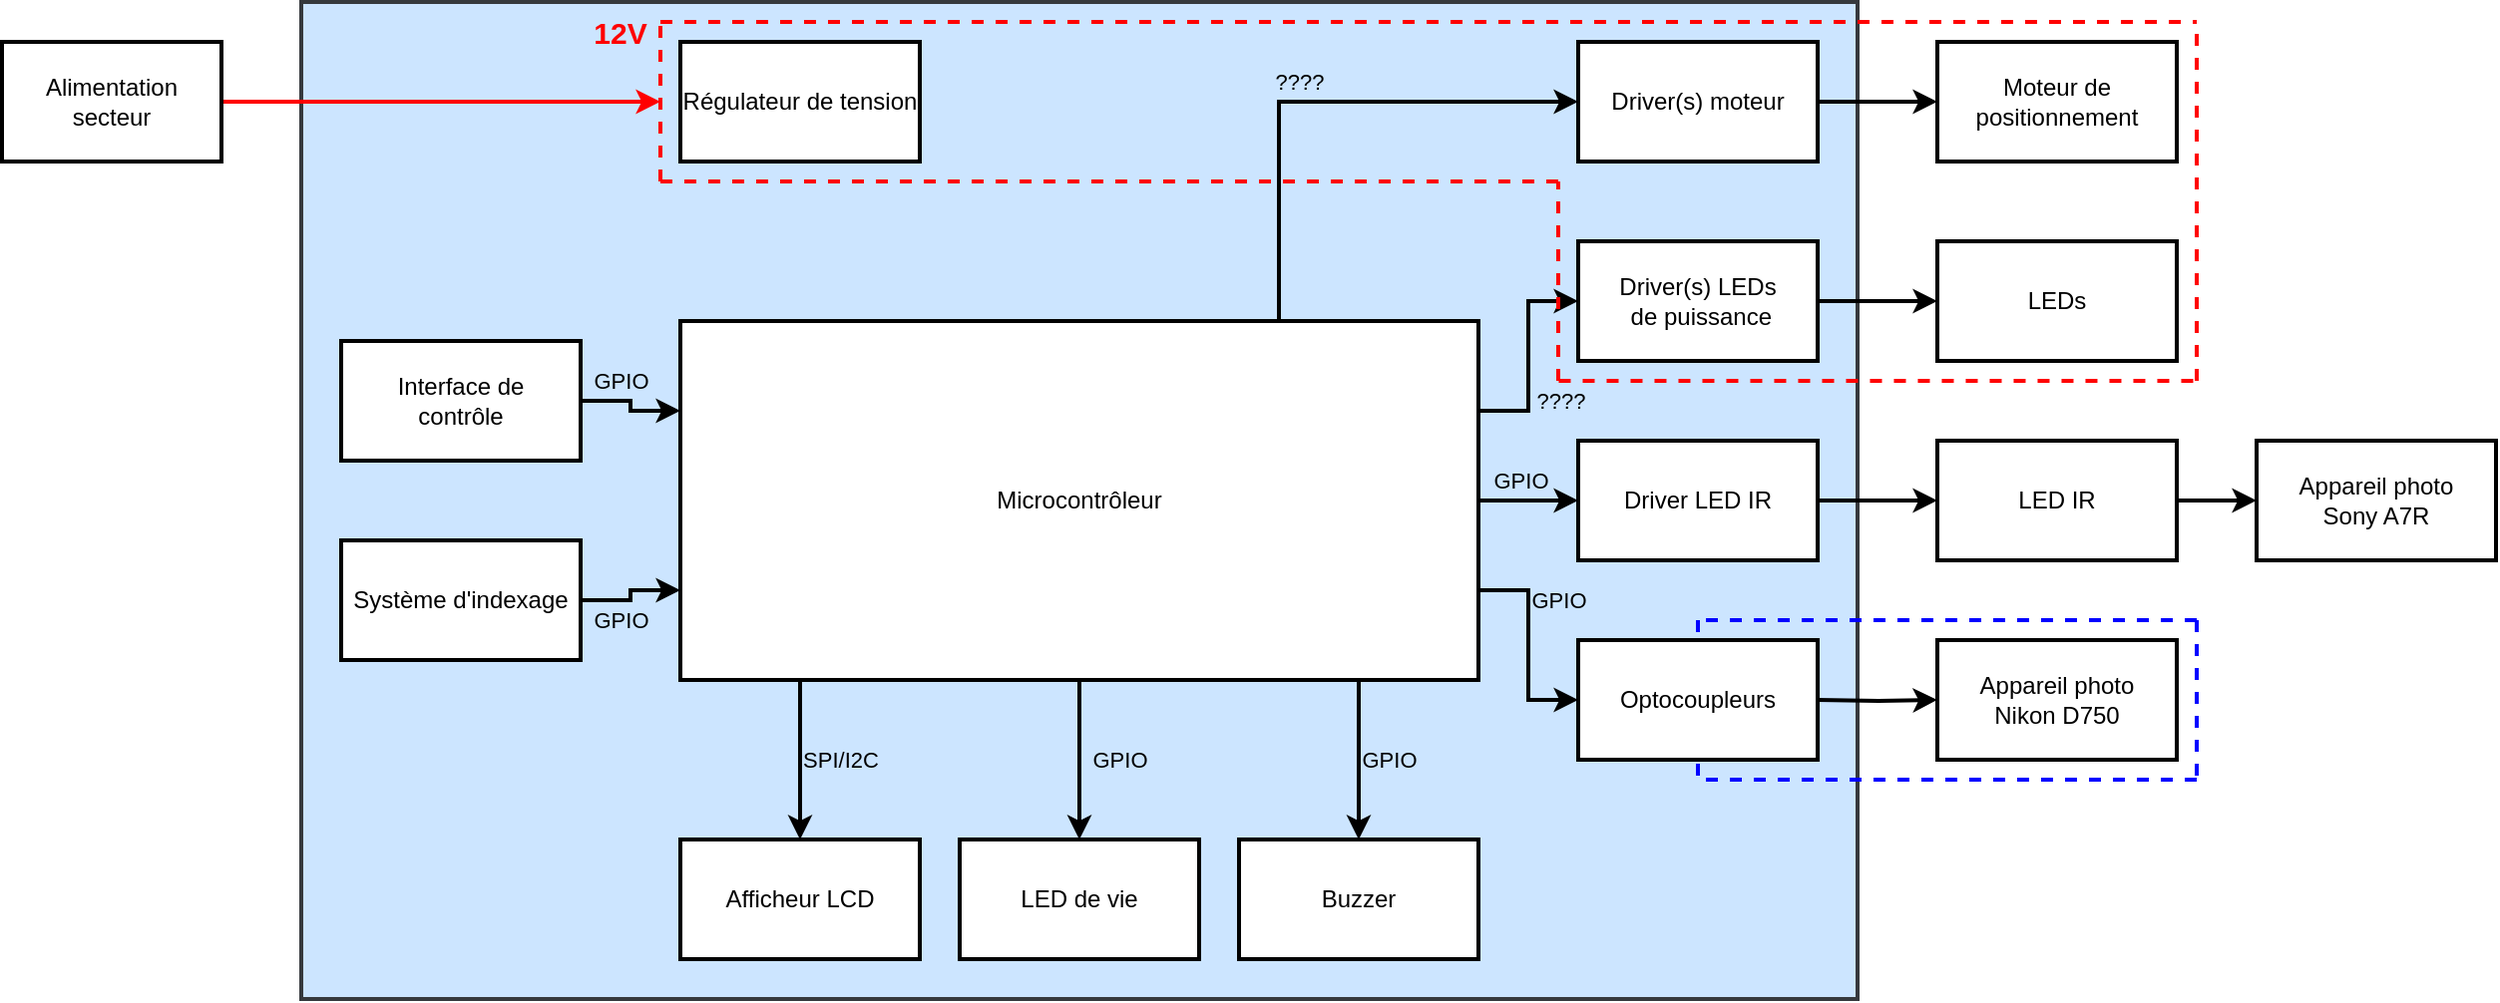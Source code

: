 <mxfile version="21.6.7">
  <diagram name="Page-1" id="sAueeR_DeyDTOokNU9W1">
    <mxGraphModel dx="2364" dy="685" grid="1" gridSize="10" guides="1" tooltips="1" connect="1" arrows="1" fold="1" page="1" pageScale="1" pageWidth="1169" pageHeight="1654" math="0" shadow="0">
      <root>
        <mxCell id="0" />
        <mxCell id="1" parent="0" />
        <mxCell id="fqn3BlmnmB48ulFy7r9I-1" value="" style="rounded=0;whiteSpace=wrap;html=1;fillColor=#cce5ff;strokeColor=#36393d;strokeWidth=2;" parent="1" vertex="1">
          <mxGeometry x="40" y="120" width="780" height="500" as="geometry" />
        </mxCell>
        <mxCell id="52rDspOR7L93NlqgASMx-22" style="edgeStyle=orthogonalEdgeStyle;rounded=0;orthogonalLoop=1;jettySize=auto;html=1;entryX=0;entryY=0.5;entryDx=0;entryDy=0;strokeWidth=2;" parent="1" source="fqn3BlmnmB48ulFy7r9I-2" target="fqn3BlmnmB48ulFy7r9I-3" edge="1">
          <mxGeometry relative="1" as="geometry" />
        </mxCell>
        <mxCell id="fqn3BlmnmB48ulFy7r9I-2" value="&lt;div&gt;Driver(s) LEDs&lt;/div&gt;&amp;nbsp;de puissance" style="rounded=0;whiteSpace=wrap;html=1;strokeWidth=2;" parent="1" vertex="1">
          <mxGeometry x="680" y="240" width="120" height="60" as="geometry" />
        </mxCell>
        <mxCell id="fqn3BlmnmB48ulFy7r9I-3" value="LEDs" style="rounded=0;whiteSpace=wrap;html=1;strokeWidth=2;" parent="1" vertex="1">
          <mxGeometry x="860" y="240" width="120" height="60" as="geometry" />
        </mxCell>
        <mxCell id="52rDspOR7L93NlqgASMx-21" style="edgeStyle=orthogonalEdgeStyle;rounded=0;orthogonalLoop=1;jettySize=auto;html=1;exitX=1;exitY=0.5;exitDx=0;exitDy=0;entryX=0;entryY=0.5;entryDx=0;entryDy=0;strokeWidth=2;" parent="1" source="fqn3BlmnmB48ulFy7r9I-5" target="fqn3BlmnmB48ulFy7r9I-6" edge="1">
          <mxGeometry relative="1" as="geometry" />
        </mxCell>
        <mxCell id="fqn3BlmnmB48ulFy7r9I-5" value="Driver(s) moteur" style="rounded=0;whiteSpace=wrap;html=1;strokeWidth=2;" parent="1" vertex="1">
          <mxGeometry x="680" y="140" width="120" height="60" as="geometry" />
        </mxCell>
        <mxCell id="fqn3BlmnmB48ulFy7r9I-6" value="Moteur de positionnement" style="rounded=0;whiteSpace=wrap;html=1;strokeWidth=2;" parent="1" vertex="1">
          <mxGeometry x="860" y="140" width="120" height="60" as="geometry" />
        </mxCell>
        <mxCell id="fqn3BlmnmB48ulFy7r9I-7" value="Afficheur LCD" style="rounded=0;whiteSpace=wrap;html=1;strokeWidth=2;" parent="1" vertex="1">
          <mxGeometry x="230" y="540" width="120" height="60" as="geometry" />
        </mxCell>
        <mxCell id="n2ihInhJ-IvaEsw8NIyU-6" style="edgeStyle=orthogonalEdgeStyle;rounded=0;orthogonalLoop=1;jettySize=auto;html=1;entryX=0;entryY=0.25;entryDx=0;entryDy=0;strokeWidth=2;" edge="1" parent="1" source="fqn3BlmnmB48ulFy7r9I-8" target="52rDspOR7L93NlqgASMx-8">
          <mxGeometry relative="1" as="geometry" />
        </mxCell>
        <mxCell id="n2ihInhJ-IvaEsw8NIyU-49" value="&lt;div&gt;GPIO&lt;/div&gt;" style="edgeLabel;html=1;align=center;verticalAlign=middle;resizable=0;points=[];labelBackgroundColor=none;" vertex="1" connectable="0" parent="n2ihInhJ-IvaEsw8NIyU-6">
          <mxGeometry x="-0.571" relative="1" as="geometry">
            <mxPoint x="8" y="-10" as="offset" />
          </mxGeometry>
        </mxCell>
        <mxCell id="fqn3BlmnmB48ulFy7r9I-8" value="&lt;div&gt;Interface de &lt;br&gt;&lt;/div&gt;&lt;div&gt;contrôle&lt;/div&gt;" style="rounded=0;whiteSpace=wrap;html=1;strokeWidth=2;" parent="1" vertex="1">
          <mxGeometry x="60" y="290" width="120" height="60" as="geometry" />
        </mxCell>
        <mxCell id="52rDspOR7L93NlqgASMx-2" value="Régulateur de tension" style="rounded=0;whiteSpace=wrap;html=1;strokeWidth=2;" parent="1" vertex="1">
          <mxGeometry x="230" y="140" width="120" height="60" as="geometry" />
        </mxCell>
        <mxCell id="n2ihInhJ-IvaEsw8NIyU-15" style="edgeStyle=orthogonalEdgeStyle;rounded=0;orthogonalLoop=1;jettySize=auto;html=1;entryX=0;entryY=0.5;entryDx=0;entryDy=0;strokeWidth=2;" edge="1" parent="1" source="52rDspOR7L93NlqgASMx-3" target="52rDspOR7L93NlqgASMx-7">
          <mxGeometry relative="1" as="geometry" />
        </mxCell>
        <mxCell id="52rDspOR7L93NlqgASMx-3" value="LED IR" style="rounded=0;whiteSpace=wrap;html=1;strokeWidth=2;" parent="1" vertex="1">
          <mxGeometry x="860" y="340" width="120" height="60" as="geometry" />
        </mxCell>
        <mxCell id="52rDspOR7L93NlqgASMx-23" style="edgeStyle=orthogonalEdgeStyle;rounded=0;orthogonalLoop=1;jettySize=auto;html=1;exitX=1;exitY=0.5;exitDx=0;exitDy=0;entryX=0;entryY=0.5;entryDx=0;entryDy=0;strokeWidth=2;" parent="1" source="52rDspOR7L93NlqgASMx-4" target="52rDspOR7L93NlqgASMx-3" edge="1">
          <mxGeometry relative="1" as="geometry" />
        </mxCell>
        <mxCell id="52rDspOR7L93NlqgASMx-4" value="&lt;div&gt;Driver LED IR&lt;br&gt;&lt;/div&gt;" style="rounded=0;whiteSpace=wrap;html=1;strokeWidth=2;" parent="1" vertex="1">
          <mxGeometry x="680" y="340" width="120" height="60" as="geometry" />
        </mxCell>
        <mxCell id="52rDspOR7L93NlqgASMx-6" value="&lt;div&gt;Appareil photo&lt;br&gt;&lt;/div&gt;&lt;div&gt;Nikon D750&lt;br&gt;&lt;/div&gt;" style="rounded=0;whiteSpace=wrap;html=1;strokeWidth=2;" parent="1" vertex="1">
          <mxGeometry x="860" y="440" width="120" height="60" as="geometry" />
        </mxCell>
        <mxCell id="52rDspOR7L93NlqgASMx-7" value="&lt;div&gt;Appareil photo&lt;br&gt;&lt;/div&gt;&lt;div&gt;Sony A7R&lt;br&gt;&lt;/div&gt;" style="rounded=0;whiteSpace=wrap;html=1;strokeWidth=2;" parent="1" vertex="1">
          <mxGeometry x="1020" y="340" width="120" height="60" as="geometry" />
        </mxCell>
        <mxCell id="52rDspOR7L93NlqgASMx-14" style="edgeStyle=orthogonalEdgeStyle;rounded=0;orthogonalLoop=1;jettySize=auto;html=1;exitX=0.25;exitY=1;exitDx=0;exitDy=0;entryX=0.5;entryY=0;entryDx=0;entryDy=0;strokeWidth=2;" parent="1" source="52rDspOR7L93NlqgASMx-8" target="fqn3BlmnmB48ulFy7r9I-7" edge="1">
          <mxGeometry relative="1" as="geometry">
            <Array as="points">
              <mxPoint x="290" y="460" />
            </Array>
          </mxGeometry>
        </mxCell>
        <mxCell id="n2ihInhJ-IvaEsw8NIyU-53" value="SPI/I2C" style="edgeLabel;html=1;align=center;verticalAlign=middle;resizable=0;points=[];labelBackgroundColor=none;" vertex="1" connectable="0" parent="52rDspOR7L93NlqgASMx-14">
          <mxGeometry x="0.263" y="2" relative="1" as="geometry">
            <mxPoint x="18" y="4" as="offset" />
          </mxGeometry>
        </mxCell>
        <mxCell id="n2ihInhJ-IvaEsw8NIyU-1" style="edgeStyle=orthogonalEdgeStyle;rounded=0;orthogonalLoop=1;jettySize=auto;html=1;exitX=0.5;exitY=1;exitDx=0;exitDy=0;entryX=0.5;entryY=0;entryDx=0;entryDy=0;strokeWidth=2;" edge="1" parent="1" source="52rDspOR7L93NlqgASMx-8" target="220DTqXSZQvsgX-sUDnP-1">
          <mxGeometry relative="1" as="geometry" />
        </mxCell>
        <mxCell id="n2ihInhJ-IvaEsw8NIyU-52" value="GPIO" style="edgeLabel;html=1;align=center;verticalAlign=middle;resizable=0;points=[];labelBackgroundColor=none;" vertex="1" connectable="0" parent="n2ihInhJ-IvaEsw8NIyU-1">
          <mxGeometry x="-0.105" y="-1" relative="1" as="geometry">
            <mxPoint x="21" y="4" as="offset" />
          </mxGeometry>
        </mxCell>
        <mxCell id="n2ihInhJ-IvaEsw8NIyU-2" style="edgeStyle=orthogonalEdgeStyle;rounded=0;orthogonalLoop=1;jettySize=auto;html=1;exitX=0.75;exitY=1;exitDx=0;exitDy=0;entryX=0.5;entryY=0;entryDx=0;entryDy=0;strokeWidth=2;" edge="1" parent="1" source="52rDspOR7L93NlqgASMx-8" target="52rDspOR7L93NlqgASMx-43">
          <mxGeometry relative="1" as="geometry">
            <Array as="points">
              <mxPoint x="570" y="460" />
            </Array>
          </mxGeometry>
        </mxCell>
        <mxCell id="n2ihInhJ-IvaEsw8NIyU-51" value="GPIO" style="edgeLabel;html=1;align=center;verticalAlign=middle;resizable=0;points=[];labelBackgroundColor=none;" vertex="1" connectable="0" parent="n2ihInhJ-IvaEsw8NIyU-2">
          <mxGeometry x="0.352" y="-1" relative="1" as="geometry">
            <mxPoint x="16" y="-1" as="offset" />
          </mxGeometry>
        </mxCell>
        <mxCell id="n2ihInhJ-IvaEsw8NIyU-9" style="edgeStyle=orthogonalEdgeStyle;rounded=0;orthogonalLoop=1;jettySize=auto;html=1;exitX=1;exitY=0.5;exitDx=0;exitDy=0;entryX=0;entryY=0.5;entryDx=0;entryDy=0;strokeWidth=2;" edge="1" parent="1" source="52rDspOR7L93NlqgASMx-8" target="52rDspOR7L93NlqgASMx-4">
          <mxGeometry relative="1" as="geometry" />
        </mxCell>
        <mxCell id="n2ihInhJ-IvaEsw8NIyU-54" value="GPIO" style="edgeLabel;html=1;align=center;verticalAlign=middle;resizable=0;points=[];labelBackgroundColor=none;" vertex="1" connectable="0" parent="n2ihInhJ-IvaEsw8NIyU-9">
          <mxGeometry x="-0.166" y="-2" relative="1" as="geometry">
            <mxPoint y="-12" as="offset" />
          </mxGeometry>
        </mxCell>
        <mxCell id="n2ihInhJ-IvaEsw8NIyU-11" style="edgeStyle=orthogonalEdgeStyle;rounded=0;orthogonalLoop=1;jettySize=auto;html=1;exitX=1;exitY=0.25;exitDx=0;exitDy=0;strokeWidth=2;" edge="1" parent="1" source="52rDspOR7L93NlqgASMx-8" target="fqn3BlmnmB48ulFy7r9I-2">
          <mxGeometry relative="1" as="geometry" />
        </mxCell>
        <mxCell id="n2ihInhJ-IvaEsw8NIyU-56" value="????" style="edgeLabel;html=1;align=center;verticalAlign=middle;resizable=0;points=[];labelBackgroundColor=none;" vertex="1" connectable="0" parent="n2ihInhJ-IvaEsw8NIyU-11">
          <mxGeometry x="-0.612" y="-2" relative="1" as="geometry">
            <mxPoint x="20" y="-7" as="offset" />
          </mxGeometry>
        </mxCell>
        <mxCell id="n2ihInhJ-IvaEsw8NIyU-12" style="edgeStyle=orthogonalEdgeStyle;rounded=0;orthogonalLoop=1;jettySize=auto;html=1;exitX=0.75;exitY=0;exitDx=0;exitDy=0;entryX=0;entryY=0.5;entryDx=0;entryDy=0;strokeWidth=2;" edge="1" parent="1" source="52rDspOR7L93NlqgASMx-8" target="fqn3BlmnmB48ulFy7r9I-5">
          <mxGeometry relative="1" as="geometry" />
        </mxCell>
        <mxCell id="n2ihInhJ-IvaEsw8NIyU-57" value="????" style="edgeLabel;html=1;align=center;verticalAlign=middle;resizable=0;points=[];labelBackgroundColor=none;" vertex="1" connectable="0" parent="n2ihInhJ-IvaEsw8NIyU-12">
          <mxGeometry x="0.637" y="-2" relative="1" as="geometry">
            <mxPoint x="-93" y="-12" as="offset" />
          </mxGeometry>
        </mxCell>
        <mxCell id="n2ihInhJ-IvaEsw8NIyU-46" style="edgeStyle=orthogonalEdgeStyle;rounded=0;orthogonalLoop=1;jettySize=auto;html=1;exitX=1;exitY=0.75;exitDx=0;exitDy=0;entryX=0;entryY=0.5;entryDx=0;entryDy=0;strokeWidth=2;" edge="1" parent="1" source="52rDspOR7L93NlqgASMx-8" target="n2ihInhJ-IvaEsw8NIyU-45">
          <mxGeometry relative="1" as="geometry" />
        </mxCell>
        <mxCell id="n2ihInhJ-IvaEsw8NIyU-55" value="GPIO" style="edgeLabel;html=1;align=center;verticalAlign=middle;resizable=0;points=[];labelBackgroundColor=none;" vertex="1" connectable="0" parent="n2ihInhJ-IvaEsw8NIyU-46">
          <mxGeometry x="-0.721" y="-2" relative="1" as="geometry">
            <mxPoint x="25" y="3" as="offset" />
          </mxGeometry>
        </mxCell>
        <mxCell id="52rDspOR7L93NlqgASMx-8" value="Microcontrôleur" style="rounded=0;whiteSpace=wrap;html=1;strokeWidth=2;" parent="1" vertex="1">
          <mxGeometry x="230" y="280" width="400" height="180" as="geometry" />
        </mxCell>
        <mxCell id="52rDspOR7L93NlqgASMx-39" style="edgeStyle=orthogonalEdgeStyle;rounded=0;orthogonalLoop=1;jettySize=auto;html=1;entryX=0;entryY=0.5;entryDx=0;entryDy=0;strokeWidth=2;" parent="1" target="52rDspOR7L93NlqgASMx-6" edge="1">
          <mxGeometry relative="1" as="geometry">
            <mxPoint x="800" y="470" as="sourcePoint" />
          </mxGeometry>
        </mxCell>
        <mxCell id="n2ihInhJ-IvaEsw8NIyU-5" style="edgeStyle=orthogonalEdgeStyle;rounded=0;orthogonalLoop=1;jettySize=auto;html=1;entryX=0;entryY=0.75;entryDx=0;entryDy=0;strokeWidth=2;" edge="1" parent="1" source="52rDspOR7L93NlqgASMx-42" target="52rDspOR7L93NlqgASMx-8">
          <mxGeometry relative="1" as="geometry" />
        </mxCell>
        <mxCell id="n2ihInhJ-IvaEsw8NIyU-47" value="GPIO" style="edgeLabel;html=1;align=center;verticalAlign=middle;resizable=0;points=[];labelBackgroundColor=none;" vertex="1" connectable="0" parent="n2ihInhJ-IvaEsw8NIyU-5">
          <mxGeometry x="-0.376" y="-1" relative="1" as="geometry">
            <mxPoint x="3" y="9" as="offset" />
          </mxGeometry>
        </mxCell>
        <mxCell id="52rDspOR7L93NlqgASMx-42" value="Système d&#39;indexage" style="rounded=0;whiteSpace=wrap;html=1;strokeWidth=2;" parent="1" vertex="1">
          <mxGeometry x="60" y="390" width="120" height="60" as="geometry" />
        </mxCell>
        <mxCell id="52rDspOR7L93NlqgASMx-43" value="Buzzer" style="rounded=0;whiteSpace=wrap;html=1;strokeWidth=2;" parent="1" vertex="1">
          <mxGeometry x="510" y="540" width="120" height="60" as="geometry" />
        </mxCell>
        <mxCell id="220DTqXSZQvsgX-sUDnP-1" value="LED de vie" style="rounded=0;whiteSpace=wrap;html=1;strokeWidth=2;" parent="1" vertex="1">
          <mxGeometry x="370" y="540" width="120" height="60" as="geometry" />
        </mxCell>
        <mxCell id="n2ihInhJ-IvaEsw8NIyU-21" value="" style="endArrow=none;html=1;rounded=0;dashed=1;strokeWidth=2;strokeColor=#FF0000;" edge="1" parent="1">
          <mxGeometry width="50" height="50" relative="1" as="geometry">
            <mxPoint x="220" y="130" as="sourcePoint" />
            <mxPoint x="990" y="130" as="targetPoint" />
          </mxGeometry>
        </mxCell>
        <mxCell id="n2ihInhJ-IvaEsw8NIyU-22" value="" style="endArrow=none;html=1;rounded=0;dashed=1;strokeWidth=2;strokeColor=#FF0000;entryX=0.808;entryY=0.18;entryDx=0;entryDy=0;entryPerimeter=0;" edge="1" parent="1" target="fqn3BlmnmB48ulFy7r9I-1">
          <mxGeometry width="50" height="50" relative="1" as="geometry">
            <mxPoint x="220" y="210" as="sourcePoint" />
            <mxPoint x="660" y="210" as="targetPoint" />
          </mxGeometry>
        </mxCell>
        <mxCell id="n2ihInhJ-IvaEsw8NIyU-23" value="" style="endArrow=none;html=1;rounded=0;dashed=1;strokeWidth=2;strokeColor=#FF0000;" edge="1" parent="1">
          <mxGeometry width="50" height="50" relative="1" as="geometry">
            <mxPoint x="990" y="310" as="sourcePoint" />
            <mxPoint x="990" y="130" as="targetPoint" />
          </mxGeometry>
        </mxCell>
        <mxCell id="n2ihInhJ-IvaEsw8NIyU-24" value="" style="endArrow=none;html=1;rounded=0;dashed=1;strokeWidth=2;strokeColor=#FF0000;exitX=0.808;exitY=0.38;exitDx=0;exitDy=0;exitPerimeter=0;" edge="1" parent="1" source="fqn3BlmnmB48ulFy7r9I-1">
          <mxGeometry width="50" height="50" relative="1" as="geometry">
            <mxPoint x="870" y="310" as="sourcePoint" />
            <mxPoint x="990" y="310" as="targetPoint" />
          </mxGeometry>
        </mxCell>
        <mxCell id="n2ihInhJ-IvaEsw8NIyU-25" value="" style="endArrow=none;html=1;rounded=0;dashed=1;strokeWidth=2;strokeColor=#FF0000;" edge="1" parent="1">
          <mxGeometry width="50" height="50" relative="1" as="geometry">
            <mxPoint x="670" y="310" as="sourcePoint" />
            <mxPoint x="670" y="210" as="targetPoint" />
          </mxGeometry>
        </mxCell>
        <mxCell id="n2ihInhJ-IvaEsw8NIyU-26" value="" style="endArrow=none;html=1;rounded=0;dashed=1;strokeWidth=2;strokeColor=#FF0000;" edge="1" parent="1">
          <mxGeometry width="50" height="50" relative="1" as="geometry">
            <mxPoint x="220" y="210" as="sourcePoint" />
            <mxPoint x="220" y="130" as="targetPoint" />
          </mxGeometry>
        </mxCell>
        <mxCell id="n2ihInhJ-IvaEsw8NIyU-59" style="edgeStyle=orthogonalEdgeStyle;rounded=0;orthogonalLoop=1;jettySize=auto;html=1;strokeColor=#FF0000;strokeWidth=2;" edge="1" parent="1" source="n2ihInhJ-IvaEsw8NIyU-29">
          <mxGeometry relative="1" as="geometry">
            <mxPoint x="220" y="170" as="targetPoint" />
          </mxGeometry>
        </mxCell>
        <mxCell id="n2ihInhJ-IvaEsw8NIyU-29" value="Alimentation secteur" style="rounded=0;whiteSpace=wrap;html=1;strokeWidth=2;" vertex="1" parent="1">
          <mxGeometry x="-110" y="140" width="110" height="60" as="geometry" />
        </mxCell>
        <mxCell id="n2ihInhJ-IvaEsw8NIyU-36" value="" style="endArrow=none;html=1;rounded=0;dashed=1;strokeColor=#0000ff;strokeWidth=2;" edge="1" parent="1">
          <mxGeometry width="50" height="50" relative="1" as="geometry">
            <mxPoint x="990" y="430" as="sourcePoint" />
            <mxPoint x="990" y="510" as="targetPoint" />
          </mxGeometry>
        </mxCell>
        <mxCell id="n2ihInhJ-IvaEsw8NIyU-37" value="" style="endArrow=none;html=1;rounded=0;dashed=1;strokeColor=#0000ff;strokeWidth=2;" edge="1" parent="1">
          <mxGeometry width="50" height="50" relative="1" as="geometry">
            <mxPoint x="740" y="430" as="sourcePoint" />
            <mxPoint x="740" y="510" as="targetPoint" />
          </mxGeometry>
        </mxCell>
        <mxCell id="n2ihInhJ-IvaEsw8NIyU-38" value="" style="endArrow=none;html=1;rounded=0;dashed=1;strokeColor=#0000ff;strokeWidth=2;" edge="1" parent="1">
          <mxGeometry width="50" height="50" relative="1" as="geometry">
            <mxPoint x="990" y="430" as="sourcePoint" />
            <mxPoint x="740" y="430" as="targetPoint" />
          </mxGeometry>
        </mxCell>
        <mxCell id="n2ihInhJ-IvaEsw8NIyU-39" value="" style="endArrow=none;html=1;rounded=0;dashed=1;strokeColor=#0000ff;strokeWidth=2;" edge="1" parent="1">
          <mxGeometry width="50" height="50" relative="1" as="geometry">
            <mxPoint x="990" y="510" as="sourcePoint" />
            <mxPoint x="740" y="510" as="targetPoint" />
          </mxGeometry>
        </mxCell>
        <mxCell id="n2ihInhJ-IvaEsw8NIyU-45" value="Optocoupleurs" style="rounded=0;whiteSpace=wrap;html=1;strokeWidth=2;" vertex="1" parent="1">
          <mxGeometry x="680" y="440" width="120" height="60" as="geometry" />
        </mxCell>
        <mxCell id="n2ihInhJ-IvaEsw8NIyU-58" value="12V" style="text;html=1;strokeColor=none;fillColor=none;align=center;verticalAlign=middle;whiteSpace=wrap;rounded=0;fontColor=#FF0000;fontStyle=1;fontSize=15;" vertex="1" parent="1">
          <mxGeometry x="170" y="120" width="60" height="30" as="geometry" />
        </mxCell>
      </root>
    </mxGraphModel>
  </diagram>
</mxfile>
